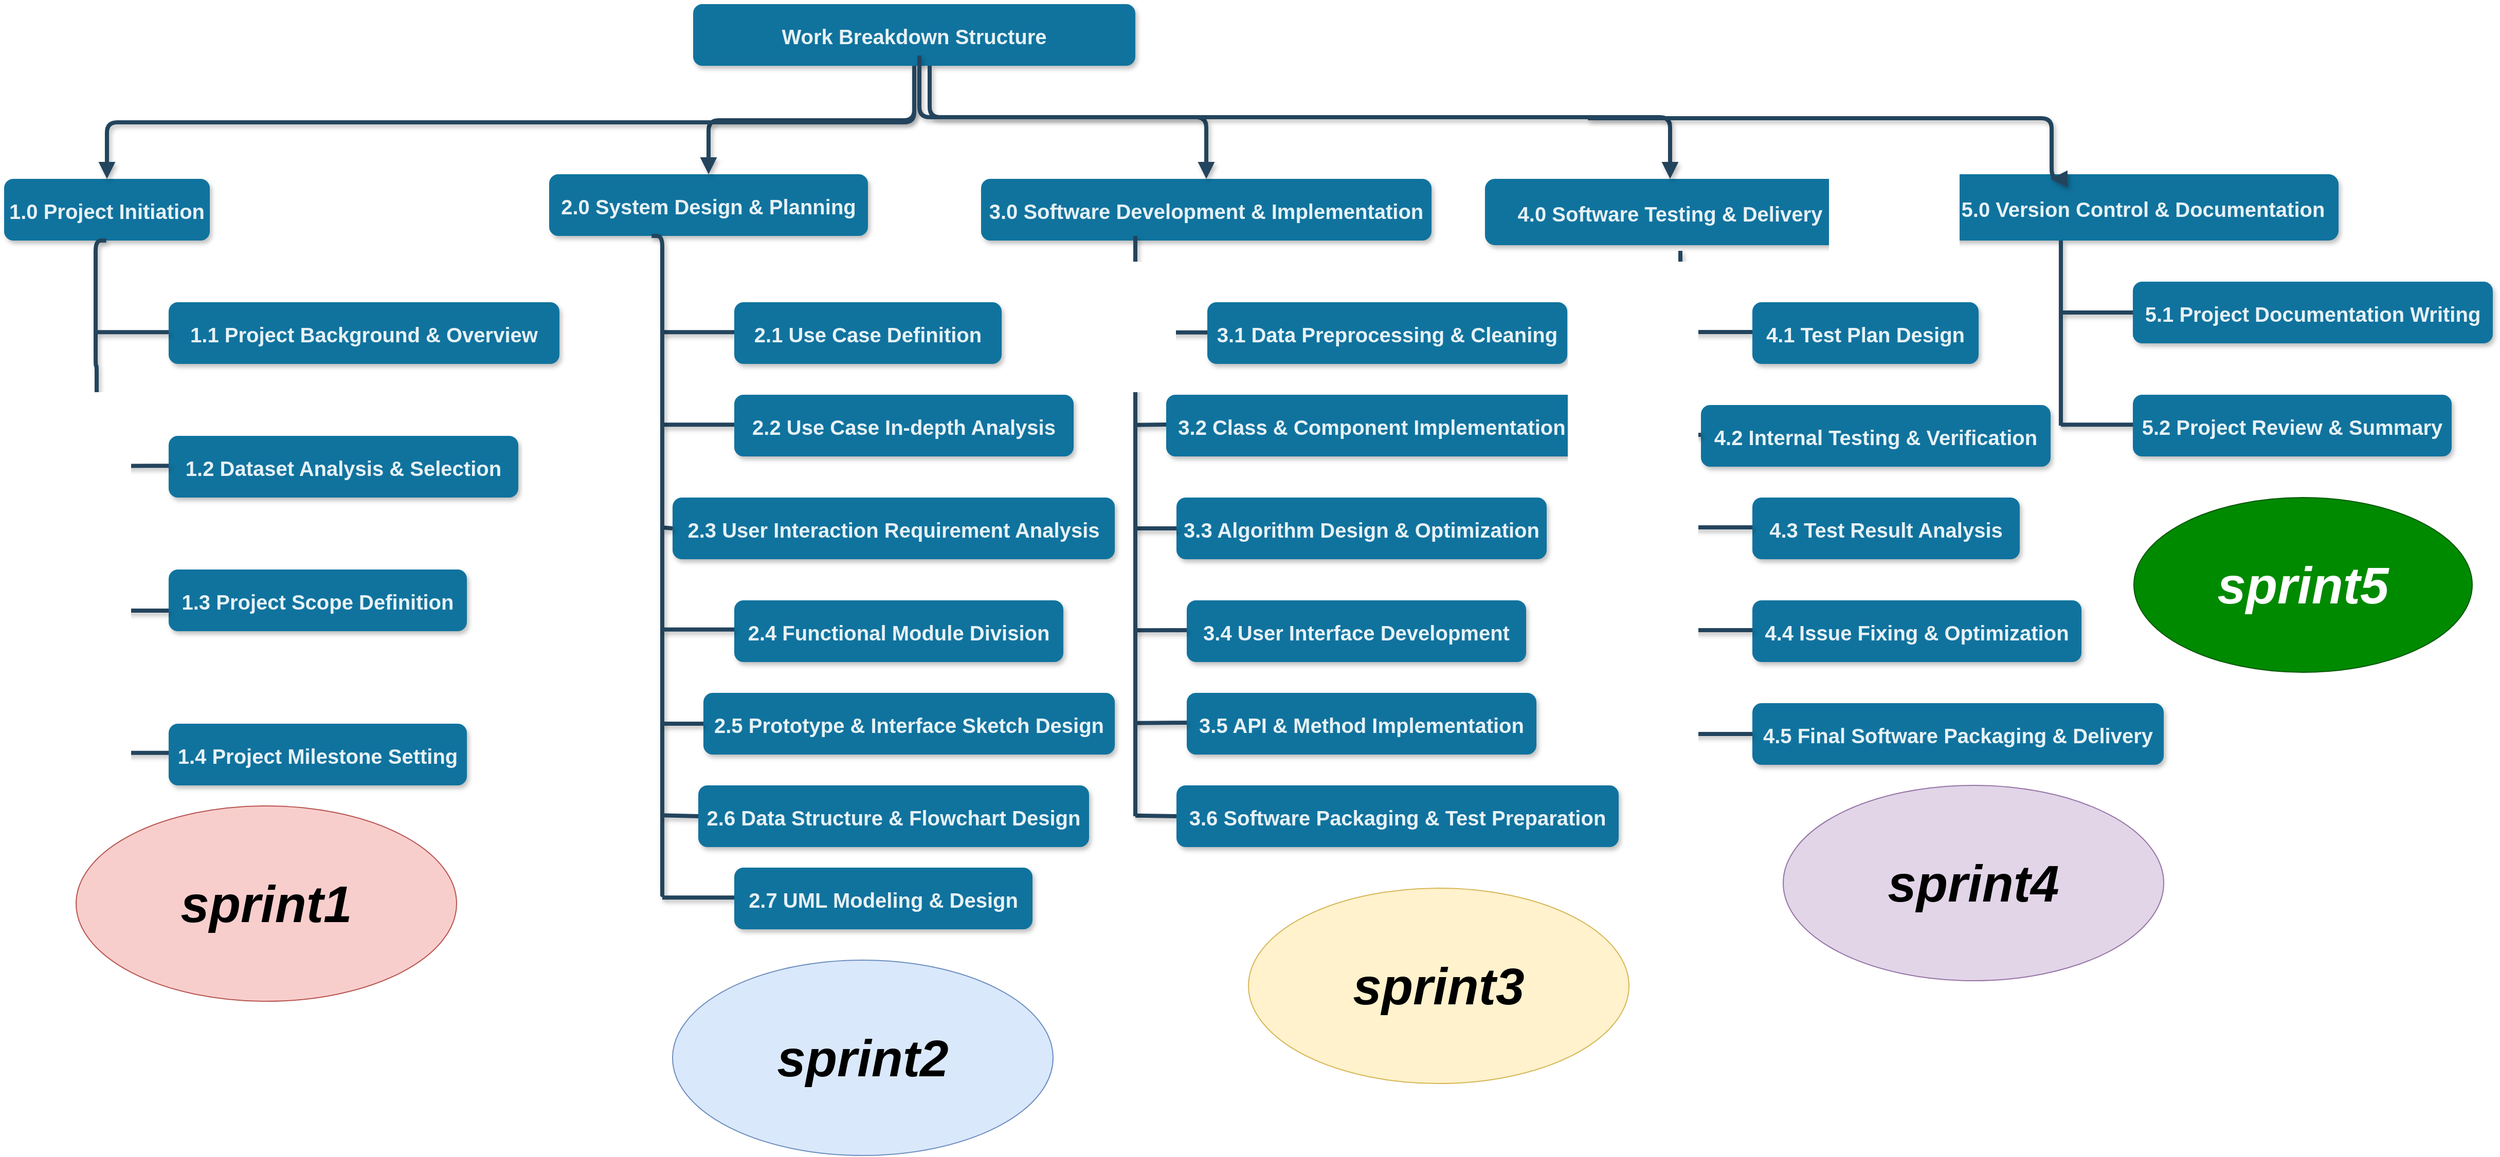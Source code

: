 <mxfile version="20.8.16" type="device"><diagram name="Page-1" id="97916047-d0de-89f5-080d-49f4d83e522f"><mxGraphModel dx="2555" dy="1500" grid="1" gridSize="10" guides="1" tooltips="1" connect="1" arrows="1" fold="1" page="1" pageScale="1.5" pageWidth="1654" pageHeight="1169" background="none" math="0" shadow="0"><root><mxCell id="0"/><mxCell id="1" parent="0"/><mxCell id="3" value="Work Breakdown Structure" style="rounded=1;fillColor=#10739E;strokeColor=none;shadow=1;gradientColor=none;fontStyle=1;fontColor=#FFFFFF;fontSize=20;textOpacity=90;" parent="1" vertex="1"><mxGeometry x="710" y="310" width="430" height="60" as="geometry"/></mxCell><mxCell id="4" value="1.0 Project Initiation" style="rounded=1;fillColor=#10739E;strokeColor=none;shadow=1;gradientColor=none;fontStyle=1;fontColor=#FFFFFF;fontSize=20;textOpacity=90;" parent="1" vertex="1"><mxGeometry x="40" y="480" width="200" height="60" as="geometry"/></mxCell><mxCell id="5" value="2.0 System Design &amp; Planning" style="rounded=1;fillColor=#10739E;strokeColor=none;shadow=1;gradientColor=none;fontStyle=1;fontColor=#FFFFFF;fontSize=20;textOpacity=90;" parent="1" vertex="1"><mxGeometry x="570" y="475.5" width="310" height="60" as="geometry"/></mxCell><mxCell id="6" value="3.0 Software Development &amp; Implementation" style="rounded=1;fillColor=#10739E;strokeColor=none;shadow=1;gradientColor=none;fontStyle=1;fontColor=#FFFFFF;fontSize=20;textOpacity=90;" parent="1" vertex="1"><mxGeometry x="990" y="480" width="438" height="60" as="geometry"/></mxCell><mxCell id="8" value="1.1 Project Background &amp; Overview" style="rounded=1;fillColor=#10739E;strokeColor=none;shadow=1;gradientColor=none;fontStyle=1;fontColor=#FFFFFF;fontSize=20;textOpacity=90;" parent="1" vertex="1"><mxGeometry x="200" y="600" width="380" height="60" as="geometry"/></mxCell><mxCell id="9" value="1.2 Dataset Analysis &amp; Selection" style="rounded=1;fillColor=#10739E;strokeColor=none;shadow=1;gradientColor=none;fontStyle=1;fontColor=#FFFFFF;fontSize=20;align=center;textOpacity=90;" parent="1" vertex="1"><mxGeometry x="200" y="730" width="340" height="60" as="geometry"/></mxCell><mxCell id="10" value="1.3 Project Scope Definition" style="rounded=1;fillColor=#10739E;strokeColor=none;shadow=1;gradientColor=none;fontStyle=1;fontColor=#FFFFFF;fontSize=20;textOpacity=90;" parent="1" vertex="1"><mxGeometry x="200" y="860" width="290" height="60" as="geometry"/></mxCell><mxCell id="30" value="" style="edgeStyle=elbowEdgeStyle;elbow=vertical;strokeWidth=4;endArrow=block;endFill=1;fontStyle=1;strokeColor=#23445D;fontSize=20;textOpacity=90;shadow=1;" parent="1" source="3" target="5" edge="1"><mxGeometry x="22" y="165.5" width="100" height="100" as="geometry"><mxPoint x="162" y="285.5" as="sourcePoint"/><mxPoint x="262" y="185.5" as="targetPoint"/></mxGeometry></mxCell><mxCell id="31" value="" style="edgeStyle=elbowEdgeStyle;elbow=vertical;strokeWidth=4;endArrow=block;endFill=1;fontStyle=1;strokeColor=#23445D;fontSize=20;textOpacity=90;shadow=1;" parent="1" source="3" target="4" edge="1"><mxGeometry x="22" y="165.5" width="100" height="100" as="geometry"><mxPoint x="162" y="285.5" as="sourcePoint"/><mxPoint x="262" y="185.5" as="targetPoint"/></mxGeometry></mxCell><mxCell id="32" value="" style="edgeStyle=elbowEdgeStyle;elbow=vertical;strokeWidth=4;endArrow=block;endFill=1;fontStyle=1;strokeColor=#23445D;fontSize=20;textOpacity=90;shadow=1;" parent="1" source="3" target="6" edge="1"><mxGeometry x="22" y="165.5" width="100" height="100" as="geometry"><mxPoint x="162" y="285.5" as="sourcePoint"/><mxPoint x="262" y="185.5" as="targetPoint"/><Array as="points"><mxPoint x="940" y="420"/><mxPoint x="1060" y="400"/><mxPoint x="1140" y="470"/></Array></mxGeometry></mxCell><mxCell id="34" value="" style="edgeStyle=orthogonalEdgeStyle;elbow=vertical;strokeWidth=4;endArrow=none;endFill=0;fontStyle=1;strokeColor=#23445D;fontSize=20;textOpacity=90;shadow=1;" parent="1" edge="1"><mxGeometry x="22" y="165.5" width="100" height="100" as="geometry"><mxPoint x="139.33" y="540" as="sourcePoint"/><mxPoint x="130" y="1040" as="targetPoint"/><Array as="points"><mxPoint x="129" y="540"/><mxPoint x="129" y="662"/><mxPoint x="130" y="785"/></Array></mxGeometry></mxCell><mxCell id="M30h92E9vnT81mF97SFC-59" value="4.0 Software Testing &amp; Delivery" style="rounded=1;fillColor=#10739E;strokeColor=none;shadow=1;gradientColor=none;fontStyle=1;fontColor=#FFFFFF;fontSize=20;textOpacity=90;" parent="1" vertex="1"><mxGeometry x="1480" y="480" width="360" height="64.5" as="geometry"/></mxCell><mxCell id="M30h92E9vnT81mF97SFC-60" value="" style="edgeStyle=elbowEdgeStyle;elbow=vertical;strokeWidth=4;endArrow=block;endFill=1;fontStyle=1;strokeColor=#23445D;entryX=0.5;entryY=0;entryDx=0;entryDy=0;fontSize=20;textOpacity=90;shadow=1;" parent="1" target="M30h92E9vnT81mF97SFC-59" edge="1"><mxGeometry x="22" y="165.5" width="100" height="100" as="geometry"><mxPoint x="930" y="360" as="sourcePoint"/><mxPoint x="1352" y="480" as="targetPoint"/></mxGeometry></mxCell><mxCell id="M30h92E9vnT81mF97SFC-64" value="" style="elbow=vertical;strokeWidth=4;endArrow=none;endFill=0;fontStyle=1;strokeColor=#23445D;fontSize=20;textOpacity=90;shadow=1;" parent="1" edge="1"><mxGeometry x="52" y="449.33" width="100" height="100" as="geometry"><mxPoint x="130" y="1038.33" as="sourcePoint"/><mxPoint x="200" y="1038.33" as="targetPoint"/></mxGeometry></mxCell><mxCell id="M30h92E9vnT81mF97SFC-67" value="" style="elbow=vertical;strokeWidth=4;endArrow=none;endFill=0;fontStyle=1;strokeColor=#23445D;fontSize=20;textOpacity=90;shadow=1;" parent="1" edge="1"><mxGeometry x="52" y="250.17" width="100" height="100" as="geometry"><mxPoint x="130" y="759.67" as="sourcePoint"/><mxPoint x="200" y="759.17" as="targetPoint"/><Array as="points"><mxPoint x="170" y="759.17"/><mxPoint x="200" y="759.17"/></Array></mxGeometry></mxCell><mxCell id="M30h92E9vnT81mF97SFC-69" value="" style="elbow=vertical;strokeWidth=4;endArrow=none;endFill=0;fontStyle=1;strokeColor=#23445D;fontSize=20;textOpacity=90;shadow=1;" parent="1" edge="1"><mxGeometry x="52" y="200.17" width="100" height="100" as="geometry"><mxPoint x="130" y="629.17" as="sourcePoint"/><mxPoint x="200" y="629.17" as="targetPoint"/><Array as="points"><mxPoint x="170" y="629.17"/><mxPoint x="200" y="629.17"/></Array></mxGeometry></mxCell><mxCell id="M30h92E9vnT81mF97SFC-70" value="2.3 User Interaction Requirement Analysis" style="rounded=1;fillColor=#10739E;strokeColor=none;shadow=1;gradientColor=none;fontStyle=1;fontColor=#FFFFFF;fontSize=20;textOpacity=90;" parent="1" vertex="1"><mxGeometry x="690" y="790" width="430" height="60" as="geometry"/></mxCell><mxCell id="M30h92E9vnT81mF97SFC-71" value="2.4 Functional Module Division" style="rounded=1;fillColor=#10739E;strokeColor=none;shadow=1;gradientColor=none;fontStyle=1;fontColor=#FFFFFF;fontSize=20;textOpacity=90;" parent="1" vertex="1"><mxGeometry x="750" y="890" width="320" height="60" as="geometry"/></mxCell><mxCell id="M30h92E9vnT81mF97SFC-72" value="2.5 Prototype &amp; Interface Sketch Design" style="rounded=1;fillColor=#10739E;strokeColor=none;shadow=1;gradientColor=none;fontStyle=1;fontColor=#FFFFFF;fontSize=20;textOpacity=90;" parent="1" vertex="1"><mxGeometry x="720" y="980" width="400" height="60" as="geometry"/></mxCell><mxCell id="M30h92E9vnT81mF97SFC-73" value="" style="elbow=vertical;strokeWidth=4;endArrow=none;endFill=0;fontStyle=1;strokeColor=#23445D;fontSize=20;textOpacity=90;shadow=1;" parent="1" edge="1"><mxGeometry x="72" y="194.67" width="100" height="100" as="geometry"><mxPoint x="680" y="819.17" as="sourcePoint"/><mxPoint x="690" y="820" as="targetPoint"/></mxGeometry></mxCell><mxCell id="M30h92E9vnT81mF97SFC-74" value="" style="elbow=vertical;strokeWidth=4;endArrow=none;endFill=0;fontStyle=1;strokeColor=#23445D;fontSize=20;textOpacity=90;shadow=1;" parent="1" edge="1"><mxGeometry x="72" y="195.34" width="100" height="100" as="geometry"><mxPoint x="680" y="719.17" as="sourcePoint"/><mxPoint x="750" y="719.17" as="targetPoint"/><Array as="points"><mxPoint x="720" y="719.17"/><mxPoint x="750" y="719.17"/></Array></mxGeometry></mxCell><mxCell id="M30h92E9vnT81mF97SFC-75" value="" style="elbow=vertical;strokeWidth=4;endArrow=none;endFill=0;fontStyle=1;strokeColor=#23445D;fontSize=20;textOpacity=90;shadow=1;" parent="1" edge="1"><mxGeometry x="72" y="195.34" width="100" height="100" as="geometry"><mxPoint x="680" y="629.17" as="sourcePoint"/><mxPoint x="750" y="629.17" as="targetPoint"/><Array as="points"><mxPoint x="720" y="629.17"/><mxPoint x="750" y="629.17"/></Array></mxGeometry></mxCell><mxCell id="M30h92E9vnT81mF97SFC-76" value="" style="edgeStyle=orthogonalEdgeStyle;elbow=vertical;strokeWidth=4;endArrow=none;endFill=0;fontStyle=1;strokeColor=#23445D;fontSize=20;textOpacity=90;shadow=1;" parent="1" edge="1"><mxGeometry width="100" height="100" as="geometry"><mxPoint x="669.66" y="535.5" as="sourcePoint"/><mxPoint x="680" y="1170" as="targetPoint"/><mxPoint y="2" as="offset"/><Array as="points"><mxPoint x="680" y="536"/><mxPoint x="680" y="1180"/></Array></mxGeometry></mxCell><mxCell id="M30h92E9vnT81mF97SFC-77" value="" style="elbow=vertical;strokeWidth=4;endArrow=none;endFill=0;fontStyle=1;strokeColor=#23445D;fontSize=20;textOpacity=90;shadow=1;" parent="1" edge="1"><mxGeometry x="72" y="203.83" width="100" height="100" as="geometry"><mxPoint x="680" y="918.33" as="sourcePoint"/><mxPoint x="750" y="918.33" as="targetPoint"/></mxGeometry></mxCell><mxCell id="M30h92E9vnT81mF97SFC-78" value="" style="elbow=vertical;strokeWidth=4;endArrow=none;endFill=0;fontStyle=1;strokeColor=#23445D;fontSize=20;textOpacity=90;shadow=1;" parent="1" edge="1"><mxGeometry x="72" y="196.17" width="100" height="100" as="geometry"><mxPoint x="680" y="1010" as="sourcePoint"/><mxPoint x="720" y="1010" as="targetPoint"/></mxGeometry></mxCell><mxCell id="M30h92E9vnT81mF97SFC-79" value="" style="elbow=vertical;strokeWidth=4;endArrow=none;endFill=0;fontStyle=1;strokeColor=#23445D;fontSize=20;textOpacity=90;shadow=1;entryX=0;entryY=0.5;entryDx=0;entryDy=0;" parent="1" target="M30h92E9vnT81mF97SFC-82" edge="1"><mxGeometry x="72" y="195.34" width="100" height="100" as="geometry"><mxPoint x="680" y="1099.17" as="sourcePoint"/><mxPoint x="710" y="1099" as="targetPoint"/></mxGeometry></mxCell><mxCell id="M30h92E9vnT81mF97SFC-80" value="" style="elbow=vertical;strokeWidth=4;endArrow=none;endFill=0;fontStyle=1;strokeColor=#23445D;fontSize=20;textOpacity=90;shadow=1;" parent="1" edge="1"><mxGeometry x="72" y="195.34" width="100" height="100" as="geometry"><mxPoint x="680" y="1179.17" as="sourcePoint"/><mxPoint x="750" y="1179.17" as="targetPoint"/></mxGeometry></mxCell><mxCell id="M30h92E9vnT81mF97SFC-81" value="2.7 UML Modeling &amp; Design" style="rounded=1;fillColor=#10739E;strokeColor=none;shadow=1;gradientColor=none;fontStyle=1;fontColor=#FFFFFF;fontSize=20;textOpacity=90;" parent="1" vertex="1"><mxGeometry x="750" y="1150" width="290" height="60" as="geometry"/></mxCell><mxCell id="M30h92E9vnT81mF97SFC-82" value="2.6 Data Structure &amp; Flowchart Design" style="rounded=1;fillColor=#10739E;strokeColor=none;shadow=1;gradientColor=none;fontStyle=1;fontColor=#FFFFFF;fontSize=20;textOpacity=90;" parent="1" vertex="1"><mxGeometry x="715" y="1070" width="380" height="60" as="geometry"/></mxCell><mxCell id="M30h92E9vnT81mF97SFC-83" value="2.2 Use Case In-depth Analysis" style="rounded=1;fillColor=#10739E;strokeColor=none;shadow=1;gradientColor=none;fontStyle=1;fontColor=#FFFFFF;fontSize=20;textOpacity=90;" parent="1" vertex="1"><mxGeometry x="750" y="690" width="330" height="60" as="geometry"/></mxCell><mxCell id="M30h92E9vnT81mF97SFC-84" value="2.1 Use Case Definition" style="rounded=1;fillColor=#10739E;strokeColor=none;shadow=1;gradientColor=none;fontStyle=1;fontColor=#FFFFFF;fontSize=20;textOpacity=90;" parent="1" vertex="1"><mxGeometry x="750" y="600" width="260" height="60" as="geometry"/></mxCell><mxCell id="M30h92E9vnT81mF97SFC-85" value="3.3 Algorithm Design &amp; Optimization" style="rounded=1;fillColor=#10739E;strokeColor=none;shadow=1;gradientColor=none;fontStyle=1;fontColor=#FFFFFF;fontSize=20;textOpacity=90;" parent="1" vertex="1"><mxGeometry x="1180" y="790" width="360" height="60" as="geometry"/></mxCell><mxCell id="M30h92E9vnT81mF97SFC-86" value="3.4 User Interface Development" style="rounded=1;fillColor=#10739E;strokeColor=none;shadow=1;gradientColor=none;fontStyle=1;fontColor=#FFFFFF;fontSize=20;textOpacity=90;" parent="1" vertex="1"><mxGeometry x="1190" y="890" width="330" height="60" as="geometry"/></mxCell><mxCell id="M30h92E9vnT81mF97SFC-87" value="3.5 API &amp; Method Implementation" style="rounded=1;fillColor=#10739E;strokeColor=none;shadow=1;gradientColor=none;fontStyle=1;fontColor=#FFFFFF;fontSize=20;textOpacity=90;" parent="1" vertex="1"><mxGeometry x="1190" y="980" width="340" height="60" as="geometry"/></mxCell><mxCell id="M30h92E9vnT81mF97SFC-88" value="" style="elbow=vertical;strokeWidth=4;endArrow=none;endFill=0;fontStyle=1;strokeColor=#23445D;fontSize=20;textOpacity=90;shadow=1;" parent="1" edge="1"><mxGeometry x="62" y="195.5" width="100" height="100" as="geometry"><mxPoint x="1140" y="820" as="sourcePoint"/><mxPoint x="1180" y="820" as="targetPoint"/></mxGeometry></mxCell><mxCell id="M30h92E9vnT81mF97SFC-89" value="" style="elbow=vertical;strokeWidth=4;endArrow=none;endFill=0;fontStyle=1;strokeColor=#23445D;fontSize=20;textOpacity=90;shadow=1;" parent="1" edge="1"><mxGeometry x="62" y="195.5" width="100" height="100" as="geometry"><mxPoint x="1140" y="719.33" as="sourcePoint"/><mxPoint x="1170" y="719" as="targetPoint"/><Array as="points"/></mxGeometry></mxCell><mxCell id="M30h92E9vnT81mF97SFC-90" value="" style="elbow=vertical;strokeWidth=4;endArrow=none;endFill=0;fontStyle=1;strokeColor=#23445D;fontSize=20;textOpacity=90;shadow=1;" parent="1" edge="1"><mxGeometry x="62" y="195.5" width="100" height="100" as="geometry"><mxPoint x="1140" y="629.33" as="sourcePoint"/><mxPoint x="1210" y="629.33" as="targetPoint"/><Array as="points"><mxPoint x="1180" y="629.33"/><mxPoint x="1210" y="629.33"/></Array></mxGeometry></mxCell><mxCell id="M30h92E9vnT81mF97SFC-91" value="" style="elbow=vertical;strokeWidth=4;endArrow=none;endFill=0;fontStyle=1;strokeColor=#23445D;fontSize=20;textOpacity=90;shadow=1;" parent="1" edge="1"><mxGeometry x="62" y="204.67" width="100" height="100" as="geometry"><mxPoint x="1140" y="919.17" as="sourcePoint"/><mxPoint x="1190" y="919" as="targetPoint"/></mxGeometry></mxCell><mxCell id="M30h92E9vnT81mF97SFC-92" value="" style="elbow=vertical;strokeWidth=4;endArrow=none;endFill=0;fontStyle=1;strokeColor=#23445D;fontSize=20;textOpacity=90;shadow=1;" parent="1" edge="1"><mxGeometry x="62" y="195.5" width="100" height="100" as="geometry"><mxPoint x="1140" y="1009.33" as="sourcePoint"/><mxPoint x="1190" y="1009" as="targetPoint"/></mxGeometry></mxCell><mxCell id="M30h92E9vnT81mF97SFC-93" value="" style="elbow=vertical;strokeWidth=4;endArrow=none;endFill=0;fontStyle=1;strokeColor=#23445D;fontSize=20;textOpacity=90;shadow=1;" parent="1" edge="1"><mxGeometry x="62" y="195.5" width="100" height="100" as="geometry"><mxPoint x="1140" y="1099.33" as="sourcePoint"/><mxPoint x="1180" y="1100" as="targetPoint"/></mxGeometry></mxCell><mxCell id="M30h92E9vnT81mF97SFC-94" value="3.6 Software Packaging &amp; Test Preparation" style="rounded=1;fillColor=#10739E;strokeColor=none;shadow=1;gradientColor=none;fontStyle=1;fontColor=#FFFFFF;fontSize=20;textOpacity=90;" parent="1" vertex="1"><mxGeometry x="1180" y="1070" width="430" height="60" as="geometry"/></mxCell><mxCell id="M30h92E9vnT81mF97SFC-95" value="3.2 Class &amp; Component Implementation" style="rounded=1;fillColor=#10739E;strokeColor=none;shadow=1;gradientColor=none;fontStyle=1;fontColor=#FFFFFF;fontSize=20;textOpacity=90;" parent="1" vertex="1"><mxGeometry x="1170" y="690" width="400" height="60" as="geometry"/></mxCell><mxCell id="M30h92E9vnT81mF97SFC-96" value="3.1 Data Preprocessing &amp; Cleaning" style="rounded=1;fillColor=#10739E;strokeColor=none;shadow=1;gradientColor=none;fontStyle=1;fontColor=#FFFFFF;fontSize=20;textOpacity=90;" parent="1" vertex="1"><mxGeometry x="1210" y="600" width="350" height="60" as="geometry"/></mxCell><mxCell id="M30h92E9vnT81mF97SFC-97" value="" style="edgeStyle=orthogonalEdgeStyle;elbow=vertical;strokeWidth=4;endArrow=none;endFill=0;fontStyle=1;strokeColor=#23445D;fontSize=20;textOpacity=90;shadow=1;" parent="1" edge="1"><mxGeometry x="22" y="165.5" width="100" height="100" as="geometry"><mxPoint x="1140" y="535.5" as="sourcePoint"/><mxPoint x="1140" y="1100" as="targetPoint"/></mxGeometry></mxCell><mxCell id="M30h92E9vnT81mF97SFC-98" value="5.0 Version Control &amp; Documentation" style="rounded=1;fillColor=#10739E;strokeColor=none;shadow=1;gradientColor=none;fontStyle=1;fontColor=#FFFFFF;fontSize=20;textOpacity=90;" parent="1" vertex="1"><mxGeometry x="1930" y="475.5" width="380" height="64.5" as="geometry"/></mxCell><mxCell id="M30h92E9vnT81mF97SFC-99" value="" style="elbow=vertical;strokeWidth=4;endArrow=block;endFill=1;fontStyle=1;strokeColor=#23445D;edgeStyle=orthogonalEdgeStyle;fontSize=20;textOpacity=90;shadow=1;" parent="1" edge="1"><mxGeometry x="22" y="165.5" width="100" height="100" as="geometry"><mxPoint x="1580" y="421" as="sourcePoint"/><mxPoint x="2030" y="480" as="targetPoint"/><Array as="points"><mxPoint x="2031" y="421"/><mxPoint x="2031" y="480"/></Array></mxGeometry></mxCell><mxCell id="M30h92E9vnT81mF97SFC-100" value="4.2 Internal Testing &amp; Verification" style="rounded=1;fillColor=#10739E;strokeColor=none;shadow=1;gradientColor=none;fontStyle=1;fontColor=#FFFFFF;fontSize=20;textOpacity=90;" parent="1" vertex="1"><mxGeometry x="1690" y="700" width="340" height="60" as="geometry"/></mxCell><mxCell id="M30h92E9vnT81mF97SFC-101" value="4.3 Test Result Analysis" style="rounded=1;fillColor=#10739E;strokeColor=none;shadow=1;gradientColor=none;fontStyle=1;fontColor=#FFFFFF;fontSize=20;textOpacity=90;" parent="1" vertex="1"><mxGeometry x="1740" y="790" width="260" height="60" as="geometry"/></mxCell><mxCell id="M30h92E9vnT81mF97SFC-102" value="4.4 Issue Fixing &amp; Optimization" style="rounded=1;fillColor=#10739E;strokeColor=none;shadow=1;gradientColor=none;fontStyle=1;fontColor=#FFFFFF;fontSize=20;textOpacity=90;" parent="1" vertex="1"><mxGeometry x="1740" y="890" width="320" height="60" as="geometry"/></mxCell><mxCell id="M30h92E9vnT81mF97SFC-103" value="" style="elbow=vertical;strokeWidth=4;endArrow=none;endFill=0;fontStyle=1;strokeColor=#23445D;fontSize=20;textOpacity=90;shadow=1;" parent="1" edge="1"><mxGeometry x="152" y="203.83" width="100" height="100" as="geometry"><mxPoint x="1670" y="819" as="sourcePoint"/><mxPoint x="1740" y="819" as="targetPoint"/></mxGeometry></mxCell><mxCell id="M30h92E9vnT81mF97SFC-104" value="" style="elbow=vertical;strokeWidth=4;endArrow=none;endFill=0;fontStyle=1;strokeColor=#23445D;fontSize=20;textOpacity=90;shadow=1;" parent="1" edge="1"><mxGeometry x="152" y="214.5" width="100" height="100" as="geometry"><mxPoint x="1670" y="729" as="sourcePoint"/><mxPoint x="1690" y="729" as="targetPoint"/><Array as="points"/></mxGeometry></mxCell><mxCell id="M30h92E9vnT81mF97SFC-105" value="" style="elbow=vertical;strokeWidth=4;endArrow=none;endFill=0;fontStyle=1;strokeColor=#23445D;fontSize=20;textOpacity=90;shadow=1;" parent="1" edge="1"><mxGeometry x="152" y="204.5" width="100" height="100" as="geometry"><mxPoint x="1670" y="629" as="sourcePoint"/><mxPoint x="1740" y="629" as="targetPoint"/><Array as="points"><mxPoint x="1710" y="629"/><mxPoint x="1740" y="629"/></Array></mxGeometry></mxCell><mxCell id="M30h92E9vnT81mF97SFC-106" value="" style="elbow=vertical;strokeWidth=4;endArrow=none;endFill=0;fontStyle=1;strokeColor=#23445D;fontSize=20;textOpacity=90;shadow=1;" parent="1" edge="1"><mxGeometry x="152" y="195.5" width="100" height="100" as="geometry"><mxPoint x="1670" y="919" as="sourcePoint"/><mxPoint x="1740" y="919" as="targetPoint"/></mxGeometry></mxCell><mxCell id="M30h92E9vnT81mF97SFC-110" value="4.1 Test Plan Design" style="rounded=1;fillColor=#10739E;strokeColor=none;shadow=1;gradientColor=none;fontStyle=1;fontColor=#FFFFFF;fontSize=20;textOpacity=90;" parent="1" vertex="1"><mxGeometry x="1740" y="600" width="220" height="60" as="geometry"/></mxCell><mxCell id="M30h92E9vnT81mF97SFC-111" value="" style="edgeStyle=orthogonalEdgeStyle;elbow=vertical;strokeWidth=4;endArrow=none;endFill=0;fontStyle=1;strokeColor=#23445D;fontSize=20;textOpacity=90;shadow=1;" parent="1" edge="1"><mxGeometry x="112" y="171" width="100" height="100" as="geometry"><mxPoint x="1670" y="550" as="sourcePoint"/><mxPoint x="1670" y="1025.5" as="targetPoint"/></mxGeometry></mxCell><mxCell id="4769LJV9JioqbhdVpSlv-35" value="" style="elbow=vertical;strokeWidth=4;endArrow=none;endFill=0;fontStyle=1;strokeColor=#23445D;fontSize=20;textOpacity=90;shadow=1;" parent="1" edge="1"><mxGeometry x="52" y="311" width="100" height="100" as="geometry"><mxPoint x="130.0" y="900" as="sourcePoint"/><mxPoint x="200" y="900" as="targetPoint"/></mxGeometry></mxCell><mxCell id="4769LJV9JioqbhdVpSlv-36" value="1.4 Project Milestone Setting" style="rounded=1;fillColor=#10739E;strokeColor=none;shadow=1;gradientColor=none;fontStyle=1;fontColor=#FFFFFF;fontSize=20;textOpacity=90;" parent="1" vertex="1"><mxGeometry x="200" y="1010" width="290" height="60" as="geometry"/></mxCell><mxCell id="4769LJV9JioqbhdVpSlv-37" value="4.5 Final Software Packaging &amp; Delivery" style="rounded=1;fillColor=#10739E;strokeColor=none;shadow=1;gradientColor=none;fontStyle=1;fontColor=#FFFFFF;fontSize=20;textOpacity=90;" parent="1" vertex="1"><mxGeometry x="1740" y="990" width="400" height="60" as="geometry"/></mxCell><mxCell id="4769LJV9JioqbhdVpSlv-38" value="" style="elbow=vertical;strokeWidth=4;endArrow=none;endFill=0;fontStyle=1;strokeColor=#23445D;fontSize=20;textOpacity=90;shadow=1;" parent="1" edge="1"><mxGeometry x="152" y="595.5" width="100" height="100" as="geometry"><mxPoint x="1670" y="1020" as="sourcePoint"/><mxPoint x="1740" y="1020" as="targetPoint"/><Array as="points"><mxPoint x="1710" y="1020"/><mxPoint x="1740" y="1020"/></Array></mxGeometry></mxCell><mxCell id="4769LJV9JioqbhdVpSlv-40" value="" style="edgeStyle=orthogonalEdgeStyle;elbow=vertical;strokeWidth=4;endArrow=none;endFill=0;fontStyle=1;strokeColor=#23445D;fontSize=20;textOpacity=90;shadow=1;" parent="1" edge="1"><mxGeometry x="482" y="161" width="100" height="100" as="geometry"><mxPoint x="2040" y="540" as="sourcePoint"/><mxPoint x="2040" y="720" as="targetPoint"/></mxGeometry></mxCell><mxCell id="4769LJV9JioqbhdVpSlv-42" value="" style="elbow=vertical;strokeWidth=4;endArrow=none;endFill=0;fontStyle=1;strokeColor=#23445D;fontSize=20;textOpacity=90;shadow=1;" parent="1" edge="1"><mxGeometry x="12" y="295.59" width="100" height="100" as="geometry"><mxPoint x="2040" y="719.09" as="sourcePoint"/><mxPoint x="2110" y="719.09" as="targetPoint"/><Array as="points"><mxPoint x="2080" y="719.09"/><mxPoint x="2110" y="719.09"/></Array></mxGeometry></mxCell><mxCell id="4769LJV9JioqbhdVpSlv-44" value="" style="elbow=vertical;strokeWidth=4;endArrow=none;endFill=0;fontStyle=1;strokeColor=#23445D;fontSize=20;textOpacity=90;shadow=1;" parent="1" edge="1"><mxGeometry x="12" y="186.5" width="100" height="100" as="geometry"><mxPoint x="2040" y="610.0" as="sourcePoint"/><mxPoint x="2110" y="610.0" as="targetPoint"/><Array as="points"><mxPoint x="2080" y="610"/><mxPoint x="2110" y="610"/></Array></mxGeometry></mxCell><mxCell id="4769LJV9JioqbhdVpSlv-45" value="5.1 Project Documentation Writing" style="rounded=1;fillColor=#10739E;strokeColor=none;shadow=1;gradientColor=none;fontStyle=1;fontColor=#FFFFFF;fontSize=20;textOpacity=90;" parent="1" vertex="1"><mxGeometry x="2110" y="580" width="350" height="60" as="geometry"/></mxCell><mxCell id="4769LJV9JioqbhdVpSlv-46" value="5.2 Project Review &amp; Summary" style="rounded=1;fillColor=#10739E;strokeColor=none;shadow=1;gradientColor=none;fontStyle=1;fontColor=#FFFFFF;fontSize=20;textOpacity=90;" parent="1" vertex="1"><mxGeometry x="2110" y="690" width="310" height="60" as="geometry"/></mxCell><mxCell id="eZtisZoWdXHqtzGyzDSn-34" value="&lt;font size=&quot;1&quot; style=&quot;&quot;&gt;&lt;b style=&quot;&quot;&gt;&lt;i style=&quot;font-size: 50px;&quot;&gt;sprint1&lt;/i&gt;&lt;/b&gt;&lt;/font&gt;" style="ellipse;whiteSpace=wrap;html=1;fillColor=#f8cecc;strokeColor=#b85450;" vertex="1" parent="1"><mxGeometry x="110" y="1090" width="370" height="190" as="geometry"/></mxCell><mxCell id="eZtisZoWdXHqtzGyzDSn-36" value="&lt;font size=&quot;1&quot; style=&quot;&quot;&gt;&lt;b style=&quot;&quot;&gt;&lt;i style=&quot;font-size: 50px;&quot;&gt;sprint2&lt;/i&gt;&lt;/b&gt;&lt;/font&gt;" style="ellipse;whiteSpace=wrap;html=1;fillColor=#dae8fc;strokeColor=#6c8ebf;" vertex="1" parent="1"><mxGeometry x="690" y="1240" width="370" height="190" as="geometry"/></mxCell><mxCell id="eZtisZoWdXHqtzGyzDSn-37" value="&lt;font size=&quot;1&quot; style=&quot;&quot;&gt;&lt;b style=&quot;&quot;&gt;&lt;i style=&quot;font-size: 50px;&quot;&gt;sprint3&lt;/i&gt;&lt;/b&gt;&lt;/font&gt;" style="ellipse;whiteSpace=wrap;html=1;fillColor=#fff2cc;strokeColor=#d6b656;" vertex="1" parent="1"><mxGeometry x="1250" y="1170" width="370" height="190" as="geometry"/></mxCell><mxCell id="eZtisZoWdXHqtzGyzDSn-38" value="&lt;font size=&quot;1&quot; style=&quot;&quot;&gt;&lt;b style=&quot;&quot;&gt;&lt;i style=&quot;font-size: 50px;&quot;&gt;sprint4&lt;/i&gt;&lt;/b&gt;&lt;/font&gt;" style="ellipse;whiteSpace=wrap;html=1;fillColor=#e1d5e7;strokeColor=#9673a6;" vertex="1" parent="1"><mxGeometry x="1770" y="1070" width="370" height="190" as="geometry"/></mxCell><mxCell id="eZtisZoWdXHqtzGyzDSn-39" value="&lt;font size=&quot;1&quot; style=&quot;&quot;&gt;&lt;b style=&quot;&quot;&gt;&lt;i style=&quot;font-size: 50px;&quot;&gt;sprint5&lt;/i&gt;&lt;/b&gt;&lt;/font&gt;" style="ellipse;whiteSpace=wrap;html=1;fillColor=#008a00;strokeColor=#005700;fontColor=#ffffff;" vertex="1" parent="1"><mxGeometry x="2111" y="790" width="329" height="170" as="geometry"/></mxCell></root></mxGraphModel></diagram></mxfile>